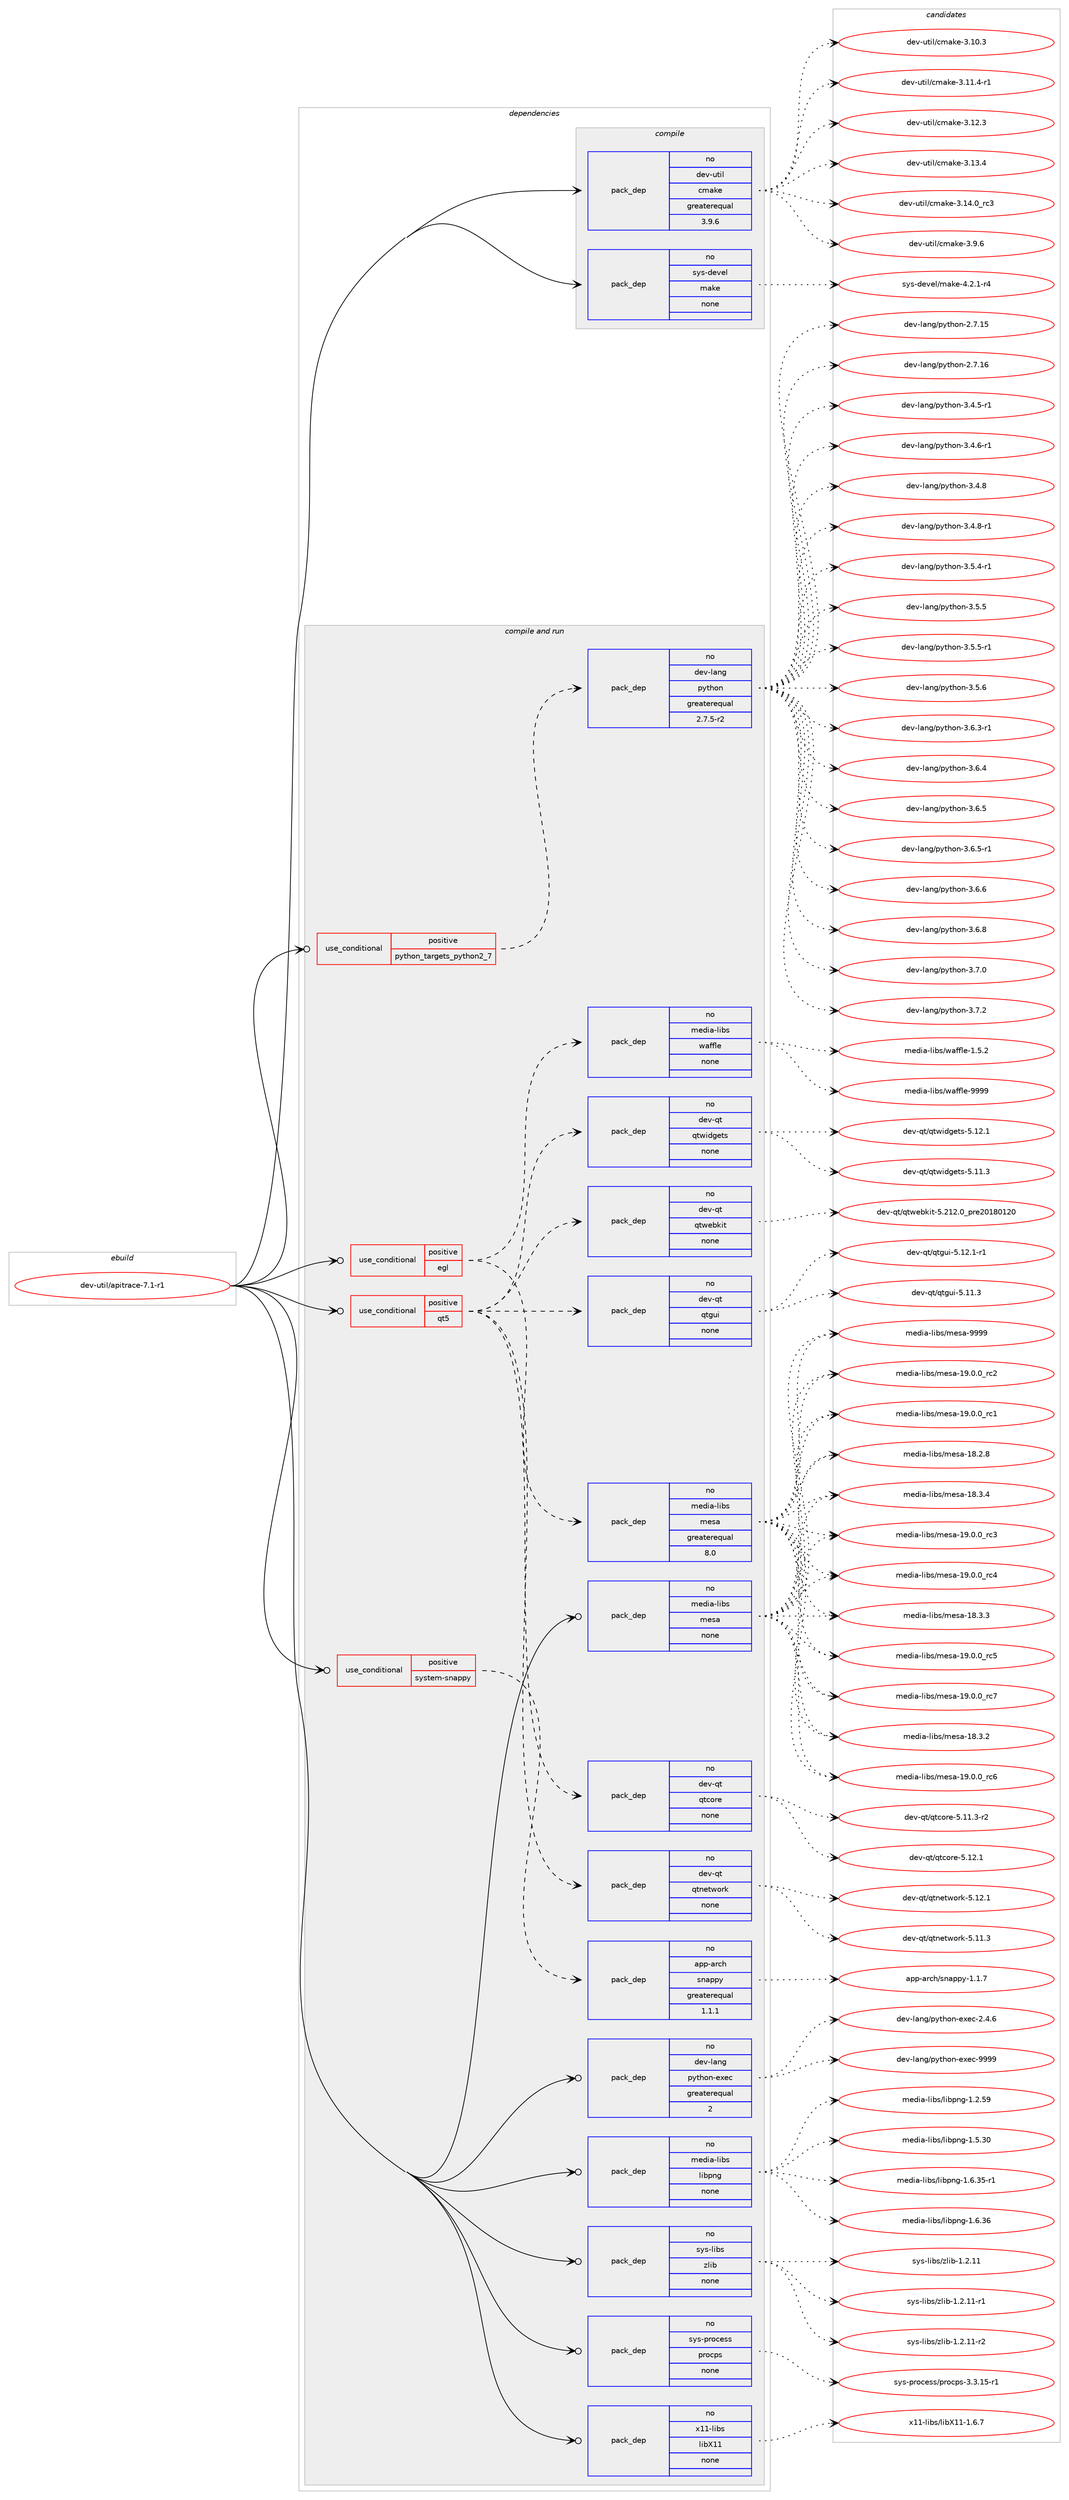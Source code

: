 digraph prolog {

# *************
# Graph options
# *************

newrank=true;
concentrate=true;
compound=true;
graph [rankdir=LR,fontname=Helvetica,fontsize=10,ranksep=1.5];#, ranksep=2.5, nodesep=0.2];
edge  [arrowhead=vee];
node  [fontname=Helvetica,fontsize=10];

# **********
# The ebuild
# **********

subgraph cluster_leftcol {
color=gray;
rank=same;
label=<<i>ebuild</i>>;
id [label="dev-util/apitrace-7.1-r1", color=red, width=4, href="../dev-util/apitrace-7.1-r1.svg"];
}

# ****************
# The dependencies
# ****************

subgraph cluster_midcol {
color=gray;
label=<<i>dependencies</i>>;
subgraph cluster_compile {
fillcolor="#eeeeee";
style=filled;
label=<<i>compile</i>>;
subgraph pack1094073 {
dependency1540753 [label=<<TABLE BORDER="0" CELLBORDER="1" CELLSPACING="0" CELLPADDING="4" WIDTH="220"><TR><TD ROWSPAN="6" CELLPADDING="30">pack_dep</TD></TR><TR><TD WIDTH="110">no</TD></TR><TR><TD>dev-util</TD></TR><TR><TD>cmake</TD></TR><TR><TD>greaterequal</TD></TR><TR><TD>3.9.6</TD></TR></TABLE>>, shape=none, color=blue];
}
id:e -> dependency1540753:w [weight=20,style="solid",arrowhead="vee"];
subgraph pack1094074 {
dependency1540754 [label=<<TABLE BORDER="0" CELLBORDER="1" CELLSPACING="0" CELLPADDING="4" WIDTH="220"><TR><TD ROWSPAN="6" CELLPADDING="30">pack_dep</TD></TR><TR><TD WIDTH="110">no</TD></TR><TR><TD>sys-devel</TD></TR><TR><TD>make</TD></TR><TR><TD>none</TD></TR><TR><TD></TD></TR></TABLE>>, shape=none, color=blue];
}
id:e -> dependency1540754:w [weight=20,style="solid",arrowhead="vee"];
}
subgraph cluster_compileandrun {
fillcolor="#eeeeee";
style=filled;
label=<<i>compile and run</i>>;
subgraph cond423091 {
dependency1540755 [label=<<TABLE BORDER="0" CELLBORDER="1" CELLSPACING="0" CELLPADDING="4"><TR><TD ROWSPAN="3" CELLPADDING="10">use_conditional</TD></TR><TR><TD>positive</TD></TR><TR><TD>egl</TD></TR></TABLE>>, shape=none, color=red];
subgraph pack1094075 {
dependency1540756 [label=<<TABLE BORDER="0" CELLBORDER="1" CELLSPACING="0" CELLPADDING="4" WIDTH="220"><TR><TD ROWSPAN="6" CELLPADDING="30">pack_dep</TD></TR><TR><TD WIDTH="110">no</TD></TR><TR><TD>media-libs</TD></TR><TR><TD>mesa</TD></TR><TR><TD>greaterequal</TD></TR><TR><TD>8.0</TD></TR></TABLE>>, shape=none, color=blue];
}
dependency1540755:e -> dependency1540756:w [weight=20,style="dashed",arrowhead="vee"];
subgraph pack1094076 {
dependency1540757 [label=<<TABLE BORDER="0" CELLBORDER="1" CELLSPACING="0" CELLPADDING="4" WIDTH="220"><TR><TD ROWSPAN="6" CELLPADDING="30">pack_dep</TD></TR><TR><TD WIDTH="110">no</TD></TR><TR><TD>media-libs</TD></TR><TR><TD>waffle</TD></TR><TR><TD>none</TD></TR><TR><TD></TD></TR></TABLE>>, shape=none, color=blue];
}
dependency1540755:e -> dependency1540757:w [weight=20,style="dashed",arrowhead="vee"];
}
id:e -> dependency1540755:w [weight=20,style="solid",arrowhead="odotvee"];
subgraph cond423092 {
dependency1540758 [label=<<TABLE BORDER="0" CELLBORDER="1" CELLSPACING="0" CELLPADDING="4"><TR><TD ROWSPAN="3" CELLPADDING="10">use_conditional</TD></TR><TR><TD>positive</TD></TR><TR><TD>python_targets_python2_7</TD></TR></TABLE>>, shape=none, color=red];
subgraph pack1094077 {
dependency1540759 [label=<<TABLE BORDER="0" CELLBORDER="1" CELLSPACING="0" CELLPADDING="4" WIDTH="220"><TR><TD ROWSPAN="6" CELLPADDING="30">pack_dep</TD></TR><TR><TD WIDTH="110">no</TD></TR><TR><TD>dev-lang</TD></TR><TR><TD>python</TD></TR><TR><TD>greaterequal</TD></TR><TR><TD>2.7.5-r2</TD></TR></TABLE>>, shape=none, color=blue];
}
dependency1540758:e -> dependency1540759:w [weight=20,style="dashed",arrowhead="vee"];
}
id:e -> dependency1540758:w [weight=20,style="solid",arrowhead="odotvee"];
subgraph cond423093 {
dependency1540760 [label=<<TABLE BORDER="0" CELLBORDER="1" CELLSPACING="0" CELLPADDING="4"><TR><TD ROWSPAN="3" CELLPADDING="10">use_conditional</TD></TR><TR><TD>positive</TD></TR><TR><TD>qt5</TD></TR></TABLE>>, shape=none, color=red];
subgraph pack1094078 {
dependency1540761 [label=<<TABLE BORDER="0" CELLBORDER="1" CELLSPACING="0" CELLPADDING="4" WIDTH="220"><TR><TD ROWSPAN="6" CELLPADDING="30">pack_dep</TD></TR><TR><TD WIDTH="110">no</TD></TR><TR><TD>dev-qt</TD></TR><TR><TD>qtcore</TD></TR><TR><TD>none</TD></TR><TR><TD></TD></TR></TABLE>>, shape=none, color=blue];
}
dependency1540760:e -> dependency1540761:w [weight=20,style="dashed",arrowhead="vee"];
subgraph pack1094079 {
dependency1540762 [label=<<TABLE BORDER="0" CELLBORDER="1" CELLSPACING="0" CELLPADDING="4" WIDTH="220"><TR><TD ROWSPAN="6" CELLPADDING="30">pack_dep</TD></TR><TR><TD WIDTH="110">no</TD></TR><TR><TD>dev-qt</TD></TR><TR><TD>qtgui</TD></TR><TR><TD>none</TD></TR><TR><TD></TD></TR></TABLE>>, shape=none, color=blue];
}
dependency1540760:e -> dependency1540762:w [weight=20,style="dashed",arrowhead="vee"];
subgraph pack1094080 {
dependency1540763 [label=<<TABLE BORDER="0" CELLBORDER="1" CELLSPACING="0" CELLPADDING="4" WIDTH="220"><TR><TD ROWSPAN="6" CELLPADDING="30">pack_dep</TD></TR><TR><TD WIDTH="110">no</TD></TR><TR><TD>dev-qt</TD></TR><TR><TD>qtnetwork</TD></TR><TR><TD>none</TD></TR><TR><TD></TD></TR></TABLE>>, shape=none, color=blue];
}
dependency1540760:e -> dependency1540763:w [weight=20,style="dashed",arrowhead="vee"];
subgraph pack1094081 {
dependency1540764 [label=<<TABLE BORDER="0" CELLBORDER="1" CELLSPACING="0" CELLPADDING="4" WIDTH="220"><TR><TD ROWSPAN="6" CELLPADDING="30">pack_dep</TD></TR><TR><TD WIDTH="110">no</TD></TR><TR><TD>dev-qt</TD></TR><TR><TD>qtwebkit</TD></TR><TR><TD>none</TD></TR><TR><TD></TD></TR></TABLE>>, shape=none, color=blue];
}
dependency1540760:e -> dependency1540764:w [weight=20,style="dashed",arrowhead="vee"];
subgraph pack1094082 {
dependency1540765 [label=<<TABLE BORDER="0" CELLBORDER="1" CELLSPACING="0" CELLPADDING="4" WIDTH="220"><TR><TD ROWSPAN="6" CELLPADDING="30">pack_dep</TD></TR><TR><TD WIDTH="110">no</TD></TR><TR><TD>dev-qt</TD></TR><TR><TD>qtwidgets</TD></TR><TR><TD>none</TD></TR><TR><TD></TD></TR></TABLE>>, shape=none, color=blue];
}
dependency1540760:e -> dependency1540765:w [weight=20,style="dashed",arrowhead="vee"];
}
id:e -> dependency1540760:w [weight=20,style="solid",arrowhead="odotvee"];
subgraph cond423094 {
dependency1540766 [label=<<TABLE BORDER="0" CELLBORDER="1" CELLSPACING="0" CELLPADDING="4"><TR><TD ROWSPAN="3" CELLPADDING="10">use_conditional</TD></TR><TR><TD>positive</TD></TR><TR><TD>system-snappy</TD></TR></TABLE>>, shape=none, color=red];
subgraph pack1094083 {
dependency1540767 [label=<<TABLE BORDER="0" CELLBORDER="1" CELLSPACING="0" CELLPADDING="4" WIDTH="220"><TR><TD ROWSPAN="6" CELLPADDING="30">pack_dep</TD></TR><TR><TD WIDTH="110">no</TD></TR><TR><TD>app-arch</TD></TR><TR><TD>snappy</TD></TR><TR><TD>greaterequal</TD></TR><TR><TD>1.1.1</TD></TR></TABLE>>, shape=none, color=blue];
}
dependency1540766:e -> dependency1540767:w [weight=20,style="dashed",arrowhead="vee"];
}
id:e -> dependency1540766:w [weight=20,style="solid",arrowhead="odotvee"];
subgraph pack1094084 {
dependency1540768 [label=<<TABLE BORDER="0" CELLBORDER="1" CELLSPACING="0" CELLPADDING="4" WIDTH="220"><TR><TD ROWSPAN="6" CELLPADDING="30">pack_dep</TD></TR><TR><TD WIDTH="110">no</TD></TR><TR><TD>dev-lang</TD></TR><TR><TD>python-exec</TD></TR><TR><TD>greaterequal</TD></TR><TR><TD>2</TD></TR></TABLE>>, shape=none, color=blue];
}
id:e -> dependency1540768:w [weight=20,style="solid",arrowhead="odotvee"];
subgraph pack1094085 {
dependency1540769 [label=<<TABLE BORDER="0" CELLBORDER="1" CELLSPACING="0" CELLPADDING="4" WIDTH="220"><TR><TD ROWSPAN="6" CELLPADDING="30">pack_dep</TD></TR><TR><TD WIDTH="110">no</TD></TR><TR><TD>media-libs</TD></TR><TR><TD>libpng</TD></TR><TR><TD>none</TD></TR><TR><TD></TD></TR></TABLE>>, shape=none, color=blue];
}
id:e -> dependency1540769:w [weight=20,style="solid",arrowhead="odotvee"];
subgraph pack1094086 {
dependency1540770 [label=<<TABLE BORDER="0" CELLBORDER="1" CELLSPACING="0" CELLPADDING="4" WIDTH="220"><TR><TD ROWSPAN="6" CELLPADDING="30">pack_dep</TD></TR><TR><TD WIDTH="110">no</TD></TR><TR><TD>media-libs</TD></TR><TR><TD>mesa</TD></TR><TR><TD>none</TD></TR><TR><TD></TD></TR></TABLE>>, shape=none, color=blue];
}
id:e -> dependency1540770:w [weight=20,style="solid",arrowhead="odotvee"];
subgraph pack1094087 {
dependency1540771 [label=<<TABLE BORDER="0" CELLBORDER="1" CELLSPACING="0" CELLPADDING="4" WIDTH="220"><TR><TD ROWSPAN="6" CELLPADDING="30">pack_dep</TD></TR><TR><TD WIDTH="110">no</TD></TR><TR><TD>sys-libs</TD></TR><TR><TD>zlib</TD></TR><TR><TD>none</TD></TR><TR><TD></TD></TR></TABLE>>, shape=none, color=blue];
}
id:e -> dependency1540771:w [weight=20,style="solid",arrowhead="odotvee"];
subgraph pack1094088 {
dependency1540772 [label=<<TABLE BORDER="0" CELLBORDER="1" CELLSPACING="0" CELLPADDING="4" WIDTH="220"><TR><TD ROWSPAN="6" CELLPADDING="30">pack_dep</TD></TR><TR><TD WIDTH="110">no</TD></TR><TR><TD>sys-process</TD></TR><TR><TD>procps</TD></TR><TR><TD>none</TD></TR><TR><TD></TD></TR></TABLE>>, shape=none, color=blue];
}
id:e -> dependency1540772:w [weight=20,style="solid",arrowhead="odotvee"];
subgraph pack1094089 {
dependency1540773 [label=<<TABLE BORDER="0" CELLBORDER="1" CELLSPACING="0" CELLPADDING="4" WIDTH="220"><TR><TD ROWSPAN="6" CELLPADDING="30">pack_dep</TD></TR><TR><TD WIDTH="110">no</TD></TR><TR><TD>x11-libs</TD></TR><TR><TD>libX11</TD></TR><TR><TD>none</TD></TR><TR><TD></TD></TR></TABLE>>, shape=none, color=blue];
}
id:e -> dependency1540773:w [weight=20,style="solid",arrowhead="odotvee"];
}
subgraph cluster_run {
fillcolor="#eeeeee";
style=filled;
label=<<i>run</i>>;
}
}

# **************
# The candidates
# **************

subgraph cluster_choices {
rank=same;
color=gray;
label=<<i>candidates</i>>;

subgraph choice1094073 {
color=black;
nodesep=1;
choice1001011184511711610510847991099710710145514649484651 [label="dev-util/cmake-3.10.3", color=red, width=4,href="../dev-util/cmake-3.10.3.svg"];
choice10010111845117116105108479910997107101455146494946524511449 [label="dev-util/cmake-3.11.4-r1", color=red, width=4,href="../dev-util/cmake-3.11.4-r1.svg"];
choice1001011184511711610510847991099710710145514649504651 [label="dev-util/cmake-3.12.3", color=red, width=4,href="../dev-util/cmake-3.12.3.svg"];
choice1001011184511711610510847991099710710145514649514652 [label="dev-util/cmake-3.13.4", color=red, width=4,href="../dev-util/cmake-3.13.4.svg"];
choice1001011184511711610510847991099710710145514649524648951149951 [label="dev-util/cmake-3.14.0_rc3", color=red, width=4,href="../dev-util/cmake-3.14.0_rc3.svg"];
choice10010111845117116105108479910997107101455146574654 [label="dev-util/cmake-3.9.6", color=red, width=4,href="../dev-util/cmake-3.9.6.svg"];
dependency1540753:e -> choice1001011184511711610510847991099710710145514649484651:w [style=dotted,weight="100"];
dependency1540753:e -> choice10010111845117116105108479910997107101455146494946524511449:w [style=dotted,weight="100"];
dependency1540753:e -> choice1001011184511711610510847991099710710145514649504651:w [style=dotted,weight="100"];
dependency1540753:e -> choice1001011184511711610510847991099710710145514649514652:w [style=dotted,weight="100"];
dependency1540753:e -> choice1001011184511711610510847991099710710145514649524648951149951:w [style=dotted,weight="100"];
dependency1540753:e -> choice10010111845117116105108479910997107101455146574654:w [style=dotted,weight="100"];
}
subgraph choice1094074 {
color=black;
nodesep=1;
choice1151211154510010111810110847109971071014552465046494511452 [label="sys-devel/make-4.2.1-r4", color=red, width=4,href="../sys-devel/make-4.2.1-r4.svg"];
dependency1540754:e -> choice1151211154510010111810110847109971071014552465046494511452:w [style=dotted,weight="100"];
}
subgraph choice1094075 {
color=black;
nodesep=1;
choice109101100105974510810598115471091011159745495646504656 [label="media-libs/mesa-18.2.8", color=red, width=4,href="../media-libs/mesa-18.2.8.svg"];
choice109101100105974510810598115471091011159745495646514650 [label="media-libs/mesa-18.3.2", color=red, width=4,href="../media-libs/mesa-18.3.2.svg"];
choice109101100105974510810598115471091011159745495646514651 [label="media-libs/mesa-18.3.3", color=red, width=4,href="../media-libs/mesa-18.3.3.svg"];
choice109101100105974510810598115471091011159745495646514652 [label="media-libs/mesa-18.3.4", color=red, width=4,href="../media-libs/mesa-18.3.4.svg"];
choice109101100105974510810598115471091011159745495746484648951149949 [label="media-libs/mesa-19.0.0_rc1", color=red, width=4,href="../media-libs/mesa-19.0.0_rc1.svg"];
choice109101100105974510810598115471091011159745495746484648951149950 [label="media-libs/mesa-19.0.0_rc2", color=red, width=4,href="../media-libs/mesa-19.0.0_rc2.svg"];
choice109101100105974510810598115471091011159745495746484648951149951 [label="media-libs/mesa-19.0.0_rc3", color=red, width=4,href="../media-libs/mesa-19.0.0_rc3.svg"];
choice109101100105974510810598115471091011159745495746484648951149952 [label="media-libs/mesa-19.0.0_rc4", color=red, width=4,href="../media-libs/mesa-19.0.0_rc4.svg"];
choice109101100105974510810598115471091011159745495746484648951149953 [label="media-libs/mesa-19.0.0_rc5", color=red, width=4,href="../media-libs/mesa-19.0.0_rc5.svg"];
choice109101100105974510810598115471091011159745495746484648951149954 [label="media-libs/mesa-19.0.0_rc6", color=red, width=4,href="../media-libs/mesa-19.0.0_rc6.svg"];
choice109101100105974510810598115471091011159745495746484648951149955 [label="media-libs/mesa-19.0.0_rc7", color=red, width=4,href="../media-libs/mesa-19.0.0_rc7.svg"];
choice10910110010597451081059811547109101115974557575757 [label="media-libs/mesa-9999", color=red, width=4,href="../media-libs/mesa-9999.svg"];
dependency1540756:e -> choice109101100105974510810598115471091011159745495646504656:w [style=dotted,weight="100"];
dependency1540756:e -> choice109101100105974510810598115471091011159745495646514650:w [style=dotted,weight="100"];
dependency1540756:e -> choice109101100105974510810598115471091011159745495646514651:w [style=dotted,weight="100"];
dependency1540756:e -> choice109101100105974510810598115471091011159745495646514652:w [style=dotted,weight="100"];
dependency1540756:e -> choice109101100105974510810598115471091011159745495746484648951149949:w [style=dotted,weight="100"];
dependency1540756:e -> choice109101100105974510810598115471091011159745495746484648951149950:w [style=dotted,weight="100"];
dependency1540756:e -> choice109101100105974510810598115471091011159745495746484648951149951:w [style=dotted,weight="100"];
dependency1540756:e -> choice109101100105974510810598115471091011159745495746484648951149952:w [style=dotted,weight="100"];
dependency1540756:e -> choice109101100105974510810598115471091011159745495746484648951149953:w [style=dotted,weight="100"];
dependency1540756:e -> choice109101100105974510810598115471091011159745495746484648951149954:w [style=dotted,weight="100"];
dependency1540756:e -> choice109101100105974510810598115471091011159745495746484648951149955:w [style=dotted,weight="100"];
dependency1540756:e -> choice10910110010597451081059811547109101115974557575757:w [style=dotted,weight="100"];
}
subgraph choice1094076 {
color=black;
nodesep=1;
choice1091011001059745108105981154711997102102108101454946534650 [label="media-libs/waffle-1.5.2", color=red, width=4,href="../media-libs/waffle-1.5.2.svg"];
choice10910110010597451081059811547119971021021081014557575757 [label="media-libs/waffle-9999", color=red, width=4,href="../media-libs/waffle-9999.svg"];
dependency1540757:e -> choice1091011001059745108105981154711997102102108101454946534650:w [style=dotted,weight="100"];
dependency1540757:e -> choice10910110010597451081059811547119971021021081014557575757:w [style=dotted,weight="100"];
}
subgraph choice1094077 {
color=black;
nodesep=1;
choice10010111845108971101034711212111610411111045504655464953 [label="dev-lang/python-2.7.15", color=red, width=4,href="../dev-lang/python-2.7.15.svg"];
choice10010111845108971101034711212111610411111045504655464954 [label="dev-lang/python-2.7.16", color=red, width=4,href="../dev-lang/python-2.7.16.svg"];
choice1001011184510897110103471121211161041111104551465246534511449 [label="dev-lang/python-3.4.5-r1", color=red, width=4,href="../dev-lang/python-3.4.5-r1.svg"];
choice1001011184510897110103471121211161041111104551465246544511449 [label="dev-lang/python-3.4.6-r1", color=red, width=4,href="../dev-lang/python-3.4.6-r1.svg"];
choice100101118451089711010347112121116104111110455146524656 [label="dev-lang/python-3.4.8", color=red, width=4,href="../dev-lang/python-3.4.8.svg"];
choice1001011184510897110103471121211161041111104551465246564511449 [label="dev-lang/python-3.4.8-r1", color=red, width=4,href="../dev-lang/python-3.4.8-r1.svg"];
choice1001011184510897110103471121211161041111104551465346524511449 [label="dev-lang/python-3.5.4-r1", color=red, width=4,href="../dev-lang/python-3.5.4-r1.svg"];
choice100101118451089711010347112121116104111110455146534653 [label="dev-lang/python-3.5.5", color=red, width=4,href="../dev-lang/python-3.5.5.svg"];
choice1001011184510897110103471121211161041111104551465346534511449 [label="dev-lang/python-3.5.5-r1", color=red, width=4,href="../dev-lang/python-3.5.5-r1.svg"];
choice100101118451089711010347112121116104111110455146534654 [label="dev-lang/python-3.5.6", color=red, width=4,href="../dev-lang/python-3.5.6.svg"];
choice1001011184510897110103471121211161041111104551465446514511449 [label="dev-lang/python-3.6.3-r1", color=red, width=4,href="../dev-lang/python-3.6.3-r1.svg"];
choice100101118451089711010347112121116104111110455146544652 [label="dev-lang/python-3.6.4", color=red, width=4,href="../dev-lang/python-3.6.4.svg"];
choice100101118451089711010347112121116104111110455146544653 [label="dev-lang/python-3.6.5", color=red, width=4,href="../dev-lang/python-3.6.5.svg"];
choice1001011184510897110103471121211161041111104551465446534511449 [label="dev-lang/python-3.6.5-r1", color=red, width=4,href="../dev-lang/python-3.6.5-r1.svg"];
choice100101118451089711010347112121116104111110455146544654 [label="dev-lang/python-3.6.6", color=red, width=4,href="../dev-lang/python-3.6.6.svg"];
choice100101118451089711010347112121116104111110455146544656 [label="dev-lang/python-3.6.8", color=red, width=4,href="../dev-lang/python-3.6.8.svg"];
choice100101118451089711010347112121116104111110455146554648 [label="dev-lang/python-3.7.0", color=red, width=4,href="../dev-lang/python-3.7.0.svg"];
choice100101118451089711010347112121116104111110455146554650 [label="dev-lang/python-3.7.2", color=red, width=4,href="../dev-lang/python-3.7.2.svg"];
dependency1540759:e -> choice10010111845108971101034711212111610411111045504655464953:w [style=dotted,weight="100"];
dependency1540759:e -> choice10010111845108971101034711212111610411111045504655464954:w [style=dotted,weight="100"];
dependency1540759:e -> choice1001011184510897110103471121211161041111104551465246534511449:w [style=dotted,weight="100"];
dependency1540759:e -> choice1001011184510897110103471121211161041111104551465246544511449:w [style=dotted,weight="100"];
dependency1540759:e -> choice100101118451089711010347112121116104111110455146524656:w [style=dotted,weight="100"];
dependency1540759:e -> choice1001011184510897110103471121211161041111104551465246564511449:w [style=dotted,weight="100"];
dependency1540759:e -> choice1001011184510897110103471121211161041111104551465346524511449:w [style=dotted,weight="100"];
dependency1540759:e -> choice100101118451089711010347112121116104111110455146534653:w [style=dotted,weight="100"];
dependency1540759:e -> choice1001011184510897110103471121211161041111104551465346534511449:w [style=dotted,weight="100"];
dependency1540759:e -> choice100101118451089711010347112121116104111110455146534654:w [style=dotted,weight="100"];
dependency1540759:e -> choice1001011184510897110103471121211161041111104551465446514511449:w [style=dotted,weight="100"];
dependency1540759:e -> choice100101118451089711010347112121116104111110455146544652:w [style=dotted,weight="100"];
dependency1540759:e -> choice100101118451089711010347112121116104111110455146544653:w [style=dotted,weight="100"];
dependency1540759:e -> choice1001011184510897110103471121211161041111104551465446534511449:w [style=dotted,weight="100"];
dependency1540759:e -> choice100101118451089711010347112121116104111110455146544654:w [style=dotted,weight="100"];
dependency1540759:e -> choice100101118451089711010347112121116104111110455146544656:w [style=dotted,weight="100"];
dependency1540759:e -> choice100101118451089711010347112121116104111110455146554648:w [style=dotted,weight="100"];
dependency1540759:e -> choice100101118451089711010347112121116104111110455146554650:w [style=dotted,weight="100"];
}
subgraph choice1094078 {
color=black;
nodesep=1;
choice100101118451131164711311699111114101455346494946514511450 [label="dev-qt/qtcore-5.11.3-r2", color=red, width=4,href="../dev-qt/qtcore-5.11.3-r2.svg"];
choice10010111845113116471131169911111410145534649504649 [label="dev-qt/qtcore-5.12.1", color=red, width=4,href="../dev-qt/qtcore-5.12.1.svg"];
dependency1540761:e -> choice100101118451131164711311699111114101455346494946514511450:w [style=dotted,weight="100"];
dependency1540761:e -> choice10010111845113116471131169911111410145534649504649:w [style=dotted,weight="100"];
}
subgraph choice1094079 {
color=black;
nodesep=1;
choice100101118451131164711311610311710545534649494651 [label="dev-qt/qtgui-5.11.3", color=red, width=4,href="../dev-qt/qtgui-5.11.3.svg"];
choice1001011184511311647113116103117105455346495046494511449 [label="dev-qt/qtgui-5.12.1-r1", color=red, width=4,href="../dev-qt/qtgui-5.12.1-r1.svg"];
dependency1540762:e -> choice100101118451131164711311610311710545534649494651:w [style=dotted,weight="100"];
dependency1540762:e -> choice1001011184511311647113116103117105455346495046494511449:w [style=dotted,weight="100"];
}
subgraph choice1094080 {
color=black;
nodesep=1;
choice100101118451131164711311611010111611911111410745534649494651 [label="dev-qt/qtnetwork-5.11.3", color=red, width=4,href="../dev-qt/qtnetwork-5.11.3.svg"];
choice100101118451131164711311611010111611911111410745534649504649 [label="dev-qt/qtnetwork-5.12.1", color=red, width=4,href="../dev-qt/qtnetwork-5.12.1.svg"];
dependency1540763:e -> choice100101118451131164711311611010111611911111410745534649494651:w [style=dotted,weight="100"];
dependency1540763:e -> choice100101118451131164711311611010111611911111410745534649504649:w [style=dotted,weight="100"];
}
subgraph choice1094081 {
color=black;
nodesep=1;
choice1001011184511311647113116119101981071051164553465049504648951121141015048495648495048 [label="dev-qt/qtwebkit-5.212.0_pre20180120", color=red, width=4,href="../dev-qt/qtwebkit-5.212.0_pre20180120.svg"];
dependency1540764:e -> choice1001011184511311647113116119101981071051164553465049504648951121141015048495648495048:w [style=dotted,weight="100"];
}
subgraph choice1094082 {
color=black;
nodesep=1;
choice100101118451131164711311611910510010310111611545534649494651 [label="dev-qt/qtwidgets-5.11.3", color=red, width=4,href="../dev-qt/qtwidgets-5.11.3.svg"];
choice100101118451131164711311611910510010310111611545534649504649 [label="dev-qt/qtwidgets-5.12.1", color=red, width=4,href="../dev-qt/qtwidgets-5.12.1.svg"];
dependency1540765:e -> choice100101118451131164711311611910510010310111611545534649494651:w [style=dotted,weight="100"];
dependency1540765:e -> choice100101118451131164711311611910510010310111611545534649504649:w [style=dotted,weight="100"];
}
subgraph choice1094083 {
color=black;
nodesep=1;
choice971121124597114991044711511097112112121454946494655 [label="app-arch/snappy-1.1.7", color=red, width=4,href="../app-arch/snappy-1.1.7.svg"];
dependency1540767:e -> choice971121124597114991044711511097112112121454946494655:w [style=dotted,weight="100"];
}
subgraph choice1094084 {
color=black;
nodesep=1;
choice1001011184510897110103471121211161041111104510112010199455046524654 [label="dev-lang/python-exec-2.4.6", color=red, width=4,href="../dev-lang/python-exec-2.4.6.svg"];
choice10010111845108971101034711212111610411111045101120101994557575757 [label="dev-lang/python-exec-9999", color=red, width=4,href="../dev-lang/python-exec-9999.svg"];
dependency1540768:e -> choice1001011184510897110103471121211161041111104510112010199455046524654:w [style=dotted,weight="100"];
dependency1540768:e -> choice10010111845108971101034711212111610411111045101120101994557575757:w [style=dotted,weight="100"];
}
subgraph choice1094085 {
color=black;
nodesep=1;
choice109101100105974510810598115471081059811211010345494650465357 [label="media-libs/libpng-1.2.59", color=red, width=4,href="../media-libs/libpng-1.2.59.svg"];
choice109101100105974510810598115471081059811211010345494653465148 [label="media-libs/libpng-1.5.30", color=red, width=4,href="../media-libs/libpng-1.5.30.svg"];
choice1091011001059745108105981154710810598112110103454946544651534511449 [label="media-libs/libpng-1.6.35-r1", color=red, width=4,href="../media-libs/libpng-1.6.35-r1.svg"];
choice109101100105974510810598115471081059811211010345494654465154 [label="media-libs/libpng-1.6.36", color=red, width=4,href="../media-libs/libpng-1.6.36.svg"];
dependency1540769:e -> choice109101100105974510810598115471081059811211010345494650465357:w [style=dotted,weight="100"];
dependency1540769:e -> choice109101100105974510810598115471081059811211010345494653465148:w [style=dotted,weight="100"];
dependency1540769:e -> choice1091011001059745108105981154710810598112110103454946544651534511449:w [style=dotted,weight="100"];
dependency1540769:e -> choice109101100105974510810598115471081059811211010345494654465154:w [style=dotted,weight="100"];
}
subgraph choice1094086 {
color=black;
nodesep=1;
choice109101100105974510810598115471091011159745495646504656 [label="media-libs/mesa-18.2.8", color=red, width=4,href="../media-libs/mesa-18.2.8.svg"];
choice109101100105974510810598115471091011159745495646514650 [label="media-libs/mesa-18.3.2", color=red, width=4,href="../media-libs/mesa-18.3.2.svg"];
choice109101100105974510810598115471091011159745495646514651 [label="media-libs/mesa-18.3.3", color=red, width=4,href="../media-libs/mesa-18.3.3.svg"];
choice109101100105974510810598115471091011159745495646514652 [label="media-libs/mesa-18.3.4", color=red, width=4,href="../media-libs/mesa-18.3.4.svg"];
choice109101100105974510810598115471091011159745495746484648951149949 [label="media-libs/mesa-19.0.0_rc1", color=red, width=4,href="../media-libs/mesa-19.0.0_rc1.svg"];
choice109101100105974510810598115471091011159745495746484648951149950 [label="media-libs/mesa-19.0.0_rc2", color=red, width=4,href="../media-libs/mesa-19.0.0_rc2.svg"];
choice109101100105974510810598115471091011159745495746484648951149951 [label="media-libs/mesa-19.0.0_rc3", color=red, width=4,href="../media-libs/mesa-19.0.0_rc3.svg"];
choice109101100105974510810598115471091011159745495746484648951149952 [label="media-libs/mesa-19.0.0_rc4", color=red, width=4,href="../media-libs/mesa-19.0.0_rc4.svg"];
choice109101100105974510810598115471091011159745495746484648951149953 [label="media-libs/mesa-19.0.0_rc5", color=red, width=4,href="../media-libs/mesa-19.0.0_rc5.svg"];
choice109101100105974510810598115471091011159745495746484648951149954 [label="media-libs/mesa-19.0.0_rc6", color=red, width=4,href="../media-libs/mesa-19.0.0_rc6.svg"];
choice109101100105974510810598115471091011159745495746484648951149955 [label="media-libs/mesa-19.0.0_rc7", color=red, width=4,href="../media-libs/mesa-19.0.0_rc7.svg"];
choice10910110010597451081059811547109101115974557575757 [label="media-libs/mesa-9999", color=red, width=4,href="../media-libs/mesa-9999.svg"];
dependency1540770:e -> choice109101100105974510810598115471091011159745495646504656:w [style=dotted,weight="100"];
dependency1540770:e -> choice109101100105974510810598115471091011159745495646514650:w [style=dotted,weight="100"];
dependency1540770:e -> choice109101100105974510810598115471091011159745495646514651:w [style=dotted,weight="100"];
dependency1540770:e -> choice109101100105974510810598115471091011159745495646514652:w [style=dotted,weight="100"];
dependency1540770:e -> choice109101100105974510810598115471091011159745495746484648951149949:w [style=dotted,weight="100"];
dependency1540770:e -> choice109101100105974510810598115471091011159745495746484648951149950:w [style=dotted,weight="100"];
dependency1540770:e -> choice109101100105974510810598115471091011159745495746484648951149951:w [style=dotted,weight="100"];
dependency1540770:e -> choice109101100105974510810598115471091011159745495746484648951149952:w [style=dotted,weight="100"];
dependency1540770:e -> choice109101100105974510810598115471091011159745495746484648951149953:w [style=dotted,weight="100"];
dependency1540770:e -> choice109101100105974510810598115471091011159745495746484648951149954:w [style=dotted,weight="100"];
dependency1540770:e -> choice109101100105974510810598115471091011159745495746484648951149955:w [style=dotted,weight="100"];
dependency1540770:e -> choice10910110010597451081059811547109101115974557575757:w [style=dotted,weight="100"];
}
subgraph choice1094087 {
color=black;
nodesep=1;
choice1151211154510810598115471221081059845494650464949 [label="sys-libs/zlib-1.2.11", color=red, width=4,href="../sys-libs/zlib-1.2.11.svg"];
choice11512111545108105981154712210810598454946504649494511449 [label="sys-libs/zlib-1.2.11-r1", color=red, width=4,href="../sys-libs/zlib-1.2.11-r1.svg"];
choice11512111545108105981154712210810598454946504649494511450 [label="sys-libs/zlib-1.2.11-r2", color=red, width=4,href="../sys-libs/zlib-1.2.11-r2.svg"];
dependency1540771:e -> choice1151211154510810598115471221081059845494650464949:w [style=dotted,weight="100"];
dependency1540771:e -> choice11512111545108105981154712210810598454946504649494511449:w [style=dotted,weight="100"];
dependency1540771:e -> choice11512111545108105981154712210810598454946504649494511450:w [style=dotted,weight="100"];
}
subgraph choice1094088 {
color=black;
nodesep=1;
choice11512111545112114111991011151154711211411199112115455146514649534511449 [label="sys-process/procps-3.3.15-r1", color=red, width=4,href="../sys-process/procps-3.3.15-r1.svg"];
dependency1540772:e -> choice11512111545112114111991011151154711211411199112115455146514649534511449:w [style=dotted,weight="100"];
}
subgraph choice1094089 {
color=black;
nodesep=1;
choice120494945108105981154710810598884949454946544655 [label="x11-libs/libX11-1.6.7", color=red, width=4,href="../x11-libs/libX11-1.6.7.svg"];
dependency1540773:e -> choice120494945108105981154710810598884949454946544655:w [style=dotted,weight="100"];
}
}

}
